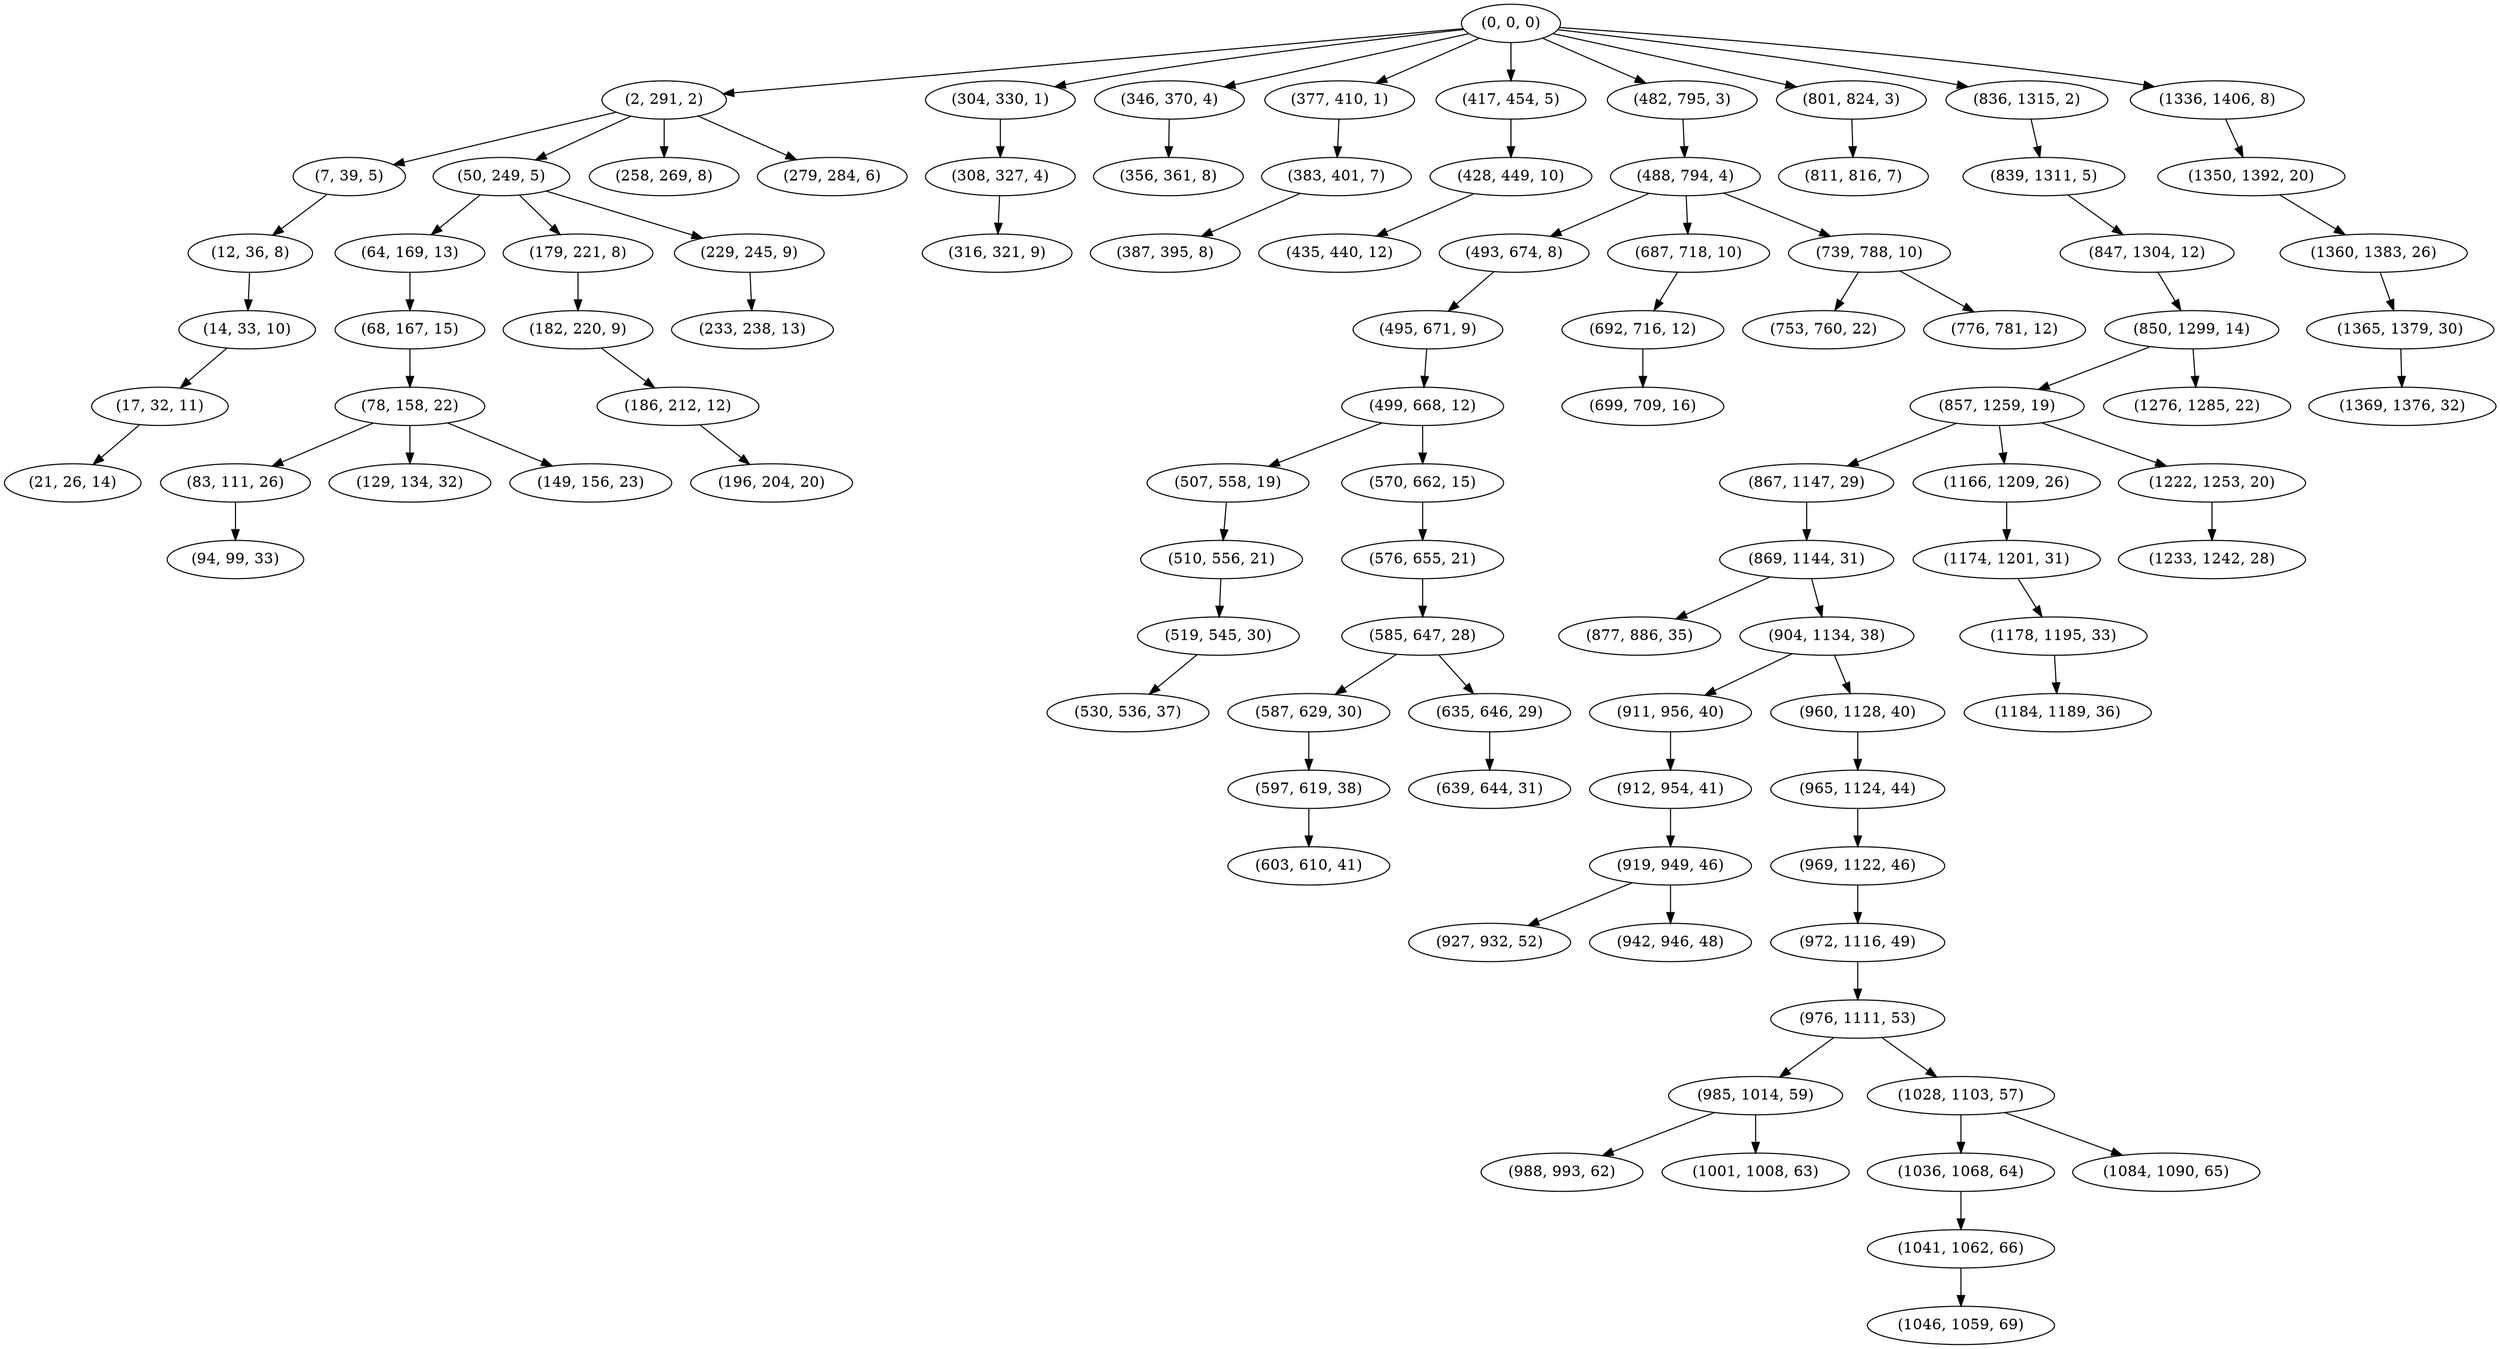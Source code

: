 digraph tree {
    "(0, 0, 0)";
    "(2, 291, 2)";
    "(7, 39, 5)";
    "(12, 36, 8)";
    "(14, 33, 10)";
    "(17, 32, 11)";
    "(21, 26, 14)";
    "(50, 249, 5)";
    "(64, 169, 13)";
    "(68, 167, 15)";
    "(78, 158, 22)";
    "(83, 111, 26)";
    "(94, 99, 33)";
    "(129, 134, 32)";
    "(149, 156, 23)";
    "(179, 221, 8)";
    "(182, 220, 9)";
    "(186, 212, 12)";
    "(196, 204, 20)";
    "(229, 245, 9)";
    "(233, 238, 13)";
    "(258, 269, 8)";
    "(279, 284, 6)";
    "(304, 330, 1)";
    "(308, 327, 4)";
    "(316, 321, 9)";
    "(346, 370, 4)";
    "(356, 361, 8)";
    "(377, 410, 1)";
    "(383, 401, 7)";
    "(387, 395, 8)";
    "(417, 454, 5)";
    "(428, 449, 10)";
    "(435, 440, 12)";
    "(482, 795, 3)";
    "(488, 794, 4)";
    "(493, 674, 8)";
    "(495, 671, 9)";
    "(499, 668, 12)";
    "(507, 558, 19)";
    "(510, 556, 21)";
    "(519, 545, 30)";
    "(530, 536, 37)";
    "(570, 662, 15)";
    "(576, 655, 21)";
    "(585, 647, 28)";
    "(587, 629, 30)";
    "(597, 619, 38)";
    "(603, 610, 41)";
    "(635, 646, 29)";
    "(639, 644, 31)";
    "(687, 718, 10)";
    "(692, 716, 12)";
    "(699, 709, 16)";
    "(739, 788, 10)";
    "(753, 760, 22)";
    "(776, 781, 12)";
    "(801, 824, 3)";
    "(811, 816, 7)";
    "(836, 1315, 2)";
    "(839, 1311, 5)";
    "(847, 1304, 12)";
    "(850, 1299, 14)";
    "(857, 1259, 19)";
    "(867, 1147, 29)";
    "(869, 1144, 31)";
    "(877, 886, 35)";
    "(904, 1134, 38)";
    "(911, 956, 40)";
    "(912, 954, 41)";
    "(919, 949, 46)";
    "(927, 932, 52)";
    "(942, 946, 48)";
    "(960, 1128, 40)";
    "(965, 1124, 44)";
    "(969, 1122, 46)";
    "(972, 1116, 49)";
    "(976, 1111, 53)";
    "(985, 1014, 59)";
    "(988, 993, 62)";
    "(1001, 1008, 63)";
    "(1028, 1103, 57)";
    "(1036, 1068, 64)";
    "(1041, 1062, 66)";
    "(1046, 1059, 69)";
    "(1084, 1090, 65)";
    "(1166, 1209, 26)";
    "(1174, 1201, 31)";
    "(1178, 1195, 33)";
    "(1184, 1189, 36)";
    "(1222, 1253, 20)";
    "(1233, 1242, 28)";
    "(1276, 1285, 22)";
    "(1336, 1406, 8)";
    "(1350, 1392, 20)";
    "(1360, 1383, 26)";
    "(1365, 1379, 30)";
    "(1369, 1376, 32)";
    "(0, 0, 0)" -> "(2, 291, 2)";
    "(0, 0, 0)" -> "(304, 330, 1)";
    "(0, 0, 0)" -> "(346, 370, 4)";
    "(0, 0, 0)" -> "(377, 410, 1)";
    "(0, 0, 0)" -> "(417, 454, 5)";
    "(0, 0, 0)" -> "(482, 795, 3)";
    "(0, 0, 0)" -> "(801, 824, 3)";
    "(0, 0, 0)" -> "(836, 1315, 2)";
    "(0, 0, 0)" -> "(1336, 1406, 8)";
    "(2, 291, 2)" -> "(7, 39, 5)";
    "(2, 291, 2)" -> "(50, 249, 5)";
    "(2, 291, 2)" -> "(258, 269, 8)";
    "(2, 291, 2)" -> "(279, 284, 6)";
    "(7, 39, 5)" -> "(12, 36, 8)";
    "(12, 36, 8)" -> "(14, 33, 10)";
    "(14, 33, 10)" -> "(17, 32, 11)";
    "(17, 32, 11)" -> "(21, 26, 14)";
    "(50, 249, 5)" -> "(64, 169, 13)";
    "(50, 249, 5)" -> "(179, 221, 8)";
    "(50, 249, 5)" -> "(229, 245, 9)";
    "(64, 169, 13)" -> "(68, 167, 15)";
    "(68, 167, 15)" -> "(78, 158, 22)";
    "(78, 158, 22)" -> "(83, 111, 26)";
    "(78, 158, 22)" -> "(129, 134, 32)";
    "(78, 158, 22)" -> "(149, 156, 23)";
    "(83, 111, 26)" -> "(94, 99, 33)";
    "(179, 221, 8)" -> "(182, 220, 9)";
    "(182, 220, 9)" -> "(186, 212, 12)";
    "(186, 212, 12)" -> "(196, 204, 20)";
    "(229, 245, 9)" -> "(233, 238, 13)";
    "(304, 330, 1)" -> "(308, 327, 4)";
    "(308, 327, 4)" -> "(316, 321, 9)";
    "(346, 370, 4)" -> "(356, 361, 8)";
    "(377, 410, 1)" -> "(383, 401, 7)";
    "(383, 401, 7)" -> "(387, 395, 8)";
    "(417, 454, 5)" -> "(428, 449, 10)";
    "(428, 449, 10)" -> "(435, 440, 12)";
    "(482, 795, 3)" -> "(488, 794, 4)";
    "(488, 794, 4)" -> "(493, 674, 8)";
    "(488, 794, 4)" -> "(687, 718, 10)";
    "(488, 794, 4)" -> "(739, 788, 10)";
    "(493, 674, 8)" -> "(495, 671, 9)";
    "(495, 671, 9)" -> "(499, 668, 12)";
    "(499, 668, 12)" -> "(507, 558, 19)";
    "(499, 668, 12)" -> "(570, 662, 15)";
    "(507, 558, 19)" -> "(510, 556, 21)";
    "(510, 556, 21)" -> "(519, 545, 30)";
    "(519, 545, 30)" -> "(530, 536, 37)";
    "(570, 662, 15)" -> "(576, 655, 21)";
    "(576, 655, 21)" -> "(585, 647, 28)";
    "(585, 647, 28)" -> "(587, 629, 30)";
    "(585, 647, 28)" -> "(635, 646, 29)";
    "(587, 629, 30)" -> "(597, 619, 38)";
    "(597, 619, 38)" -> "(603, 610, 41)";
    "(635, 646, 29)" -> "(639, 644, 31)";
    "(687, 718, 10)" -> "(692, 716, 12)";
    "(692, 716, 12)" -> "(699, 709, 16)";
    "(739, 788, 10)" -> "(753, 760, 22)";
    "(739, 788, 10)" -> "(776, 781, 12)";
    "(801, 824, 3)" -> "(811, 816, 7)";
    "(836, 1315, 2)" -> "(839, 1311, 5)";
    "(839, 1311, 5)" -> "(847, 1304, 12)";
    "(847, 1304, 12)" -> "(850, 1299, 14)";
    "(850, 1299, 14)" -> "(857, 1259, 19)";
    "(850, 1299, 14)" -> "(1276, 1285, 22)";
    "(857, 1259, 19)" -> "(867, 1147, 29)";
    "(857, 1259, 19)" -> "(1166, 1209, 26)";
    "(857, 1259, 19)" -> "(1222, 1253, 20)";
    "(867, 1147, 29)" -> "(869, 1144, 31)";
    "(869, 1144, 31)" -> "(877, 886, 35)";
    "(869, 1144, 31)" -> "(904, 1134, 38)";
    "(904, 1134, 38)" -> "(911, 956, 40)";
    "(904, 1134, 38)" -> "(960, 1128, 40)";
    "(911, 956, 40)" -> "(912, 954, 41)";
    "(912, 954, 41)" -> "(919, 949, 46)";
    "(919, 949, 46)" -> "(927, 932, 52)";
    "(919, 949, 46)" -> "(942, 946, 48)";
    "(960, 1128, 40)" -> "(965, 1124, 44)";
    "(965, 1124, 44)" -> "(969, 1122, 46)";
    "(969, 1122, 46)" -> "(972, 1116, 49)";
    "(972, 1116, 49)" -> "(976, 1111, 53)";
    "(976, 1111, 53)" -> "(985, 1014, 59)";
    "(976, 1111, 53)" -> "(1028, 1103, 57)";
    "(985, 1014, 59)" -> "(988, 993, 62)";
    "(985, 1014, 59)" -> "(1001, 1008, 63)";
    "(1028, 1103, 57)" -> "(1036, 1068, 64)";
    "(1028, 1103, 57)" -> "(1084, 1090, 65)";
    "(1036, 1068, 64)" -> "(1041, 1062, 66)";
    "(1041, 1062, 66)" -> "(1046, 1059, 69)";
    "(1166, 1209, 26)" -> "(1174, 1201, 31)";
    "(1174, 1201, 31)" -> "(1178, 1195, 33)";
    "(1178, 1195, 33)" -> "(1184, 1189, 36)";
    "(1222, 1253, 20)" -> "(1233, 1242, 28)";
    "(1336, 1406, 8)" -> "(1350, 1392, 20)";
    "(1350, 1392, 20)" -> "(1360, 1383, 26)";
    "(1360, 1383, 26)" -> "(1365, 1379, 30)";
    "(1365, 1379, 30)" -> "(1369, 1376, 32)";
}
